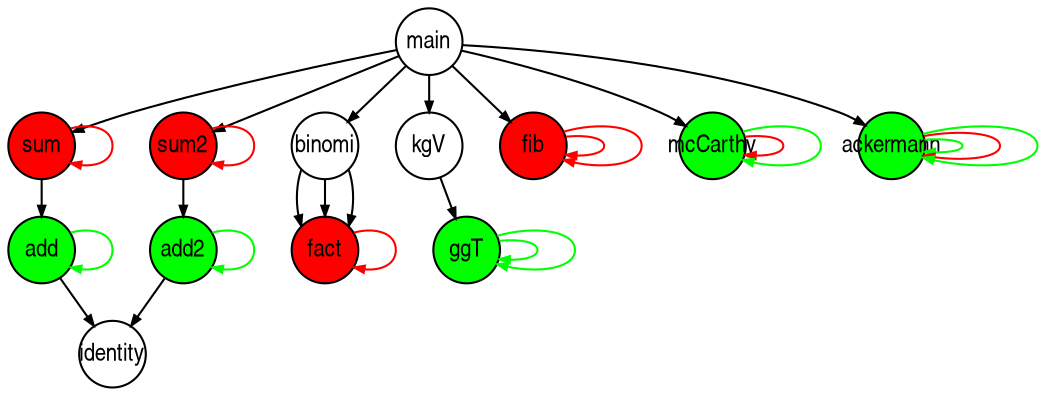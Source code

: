 digraph G {
  ranksep=.25; 
  edge [arrowsize=.5]
  node [shape=circle, style=filled, fontname="ArialNarrow",
        fontsize=12, fixedsize=true, height=.45];
  main[fillcolor=white]; identity[fillcolor=white]; add[fillcolor=green]; add2[fillcolor=green]; sum[fillcolor=red]; sum2[fillcolor=red]; binomi[fillcolor=white]; fact[fillcolor=red]; ggT[fillcolor=green]; kgV[fillcolor=white]; fib[fillcolor=red]; mcCarthy[fillcolor=green]; ackermann[fillcolor=green]; 
  main -> sum [color=black];
  main -> sum2 [color=black];
  main -> binomi [color=black];
  main -> fib [color=black];
  main -> kgV [color=black];
  main -> ackermann [color=black];
  main -> mcCarthy [color=black];
  add -> identity [color=black];
  add -> add [color=green];
  add2 -> add2 [color=green];
  add2 -> identity [color=black];
  sum -> sum [color=red];
  sum -> add [color=black];
  sum2 -> sum2 [color=red];
  sum2 -> add2 [color=black];
  binomi -> fact [color=black];
  binomi -> fact [color=black];
  binomi -> fact [color=black];
  fact -> fact [color=red];
  ggT -> ggT [color=green];
  ggT -> ggT [color=green];
  kgV -> ggT [color=black];
  fib -> fib [color=red];
  fib -> fib [color=red];
  mcCarthy -> mcCarthy [color=red];
  mcCarthy -> mcCarthy [color=green];
  ackermann -> ackermann [color=green];
  ackermann -> ackermann [color=red];
  ackermann -> ackermann [color=green];
}
